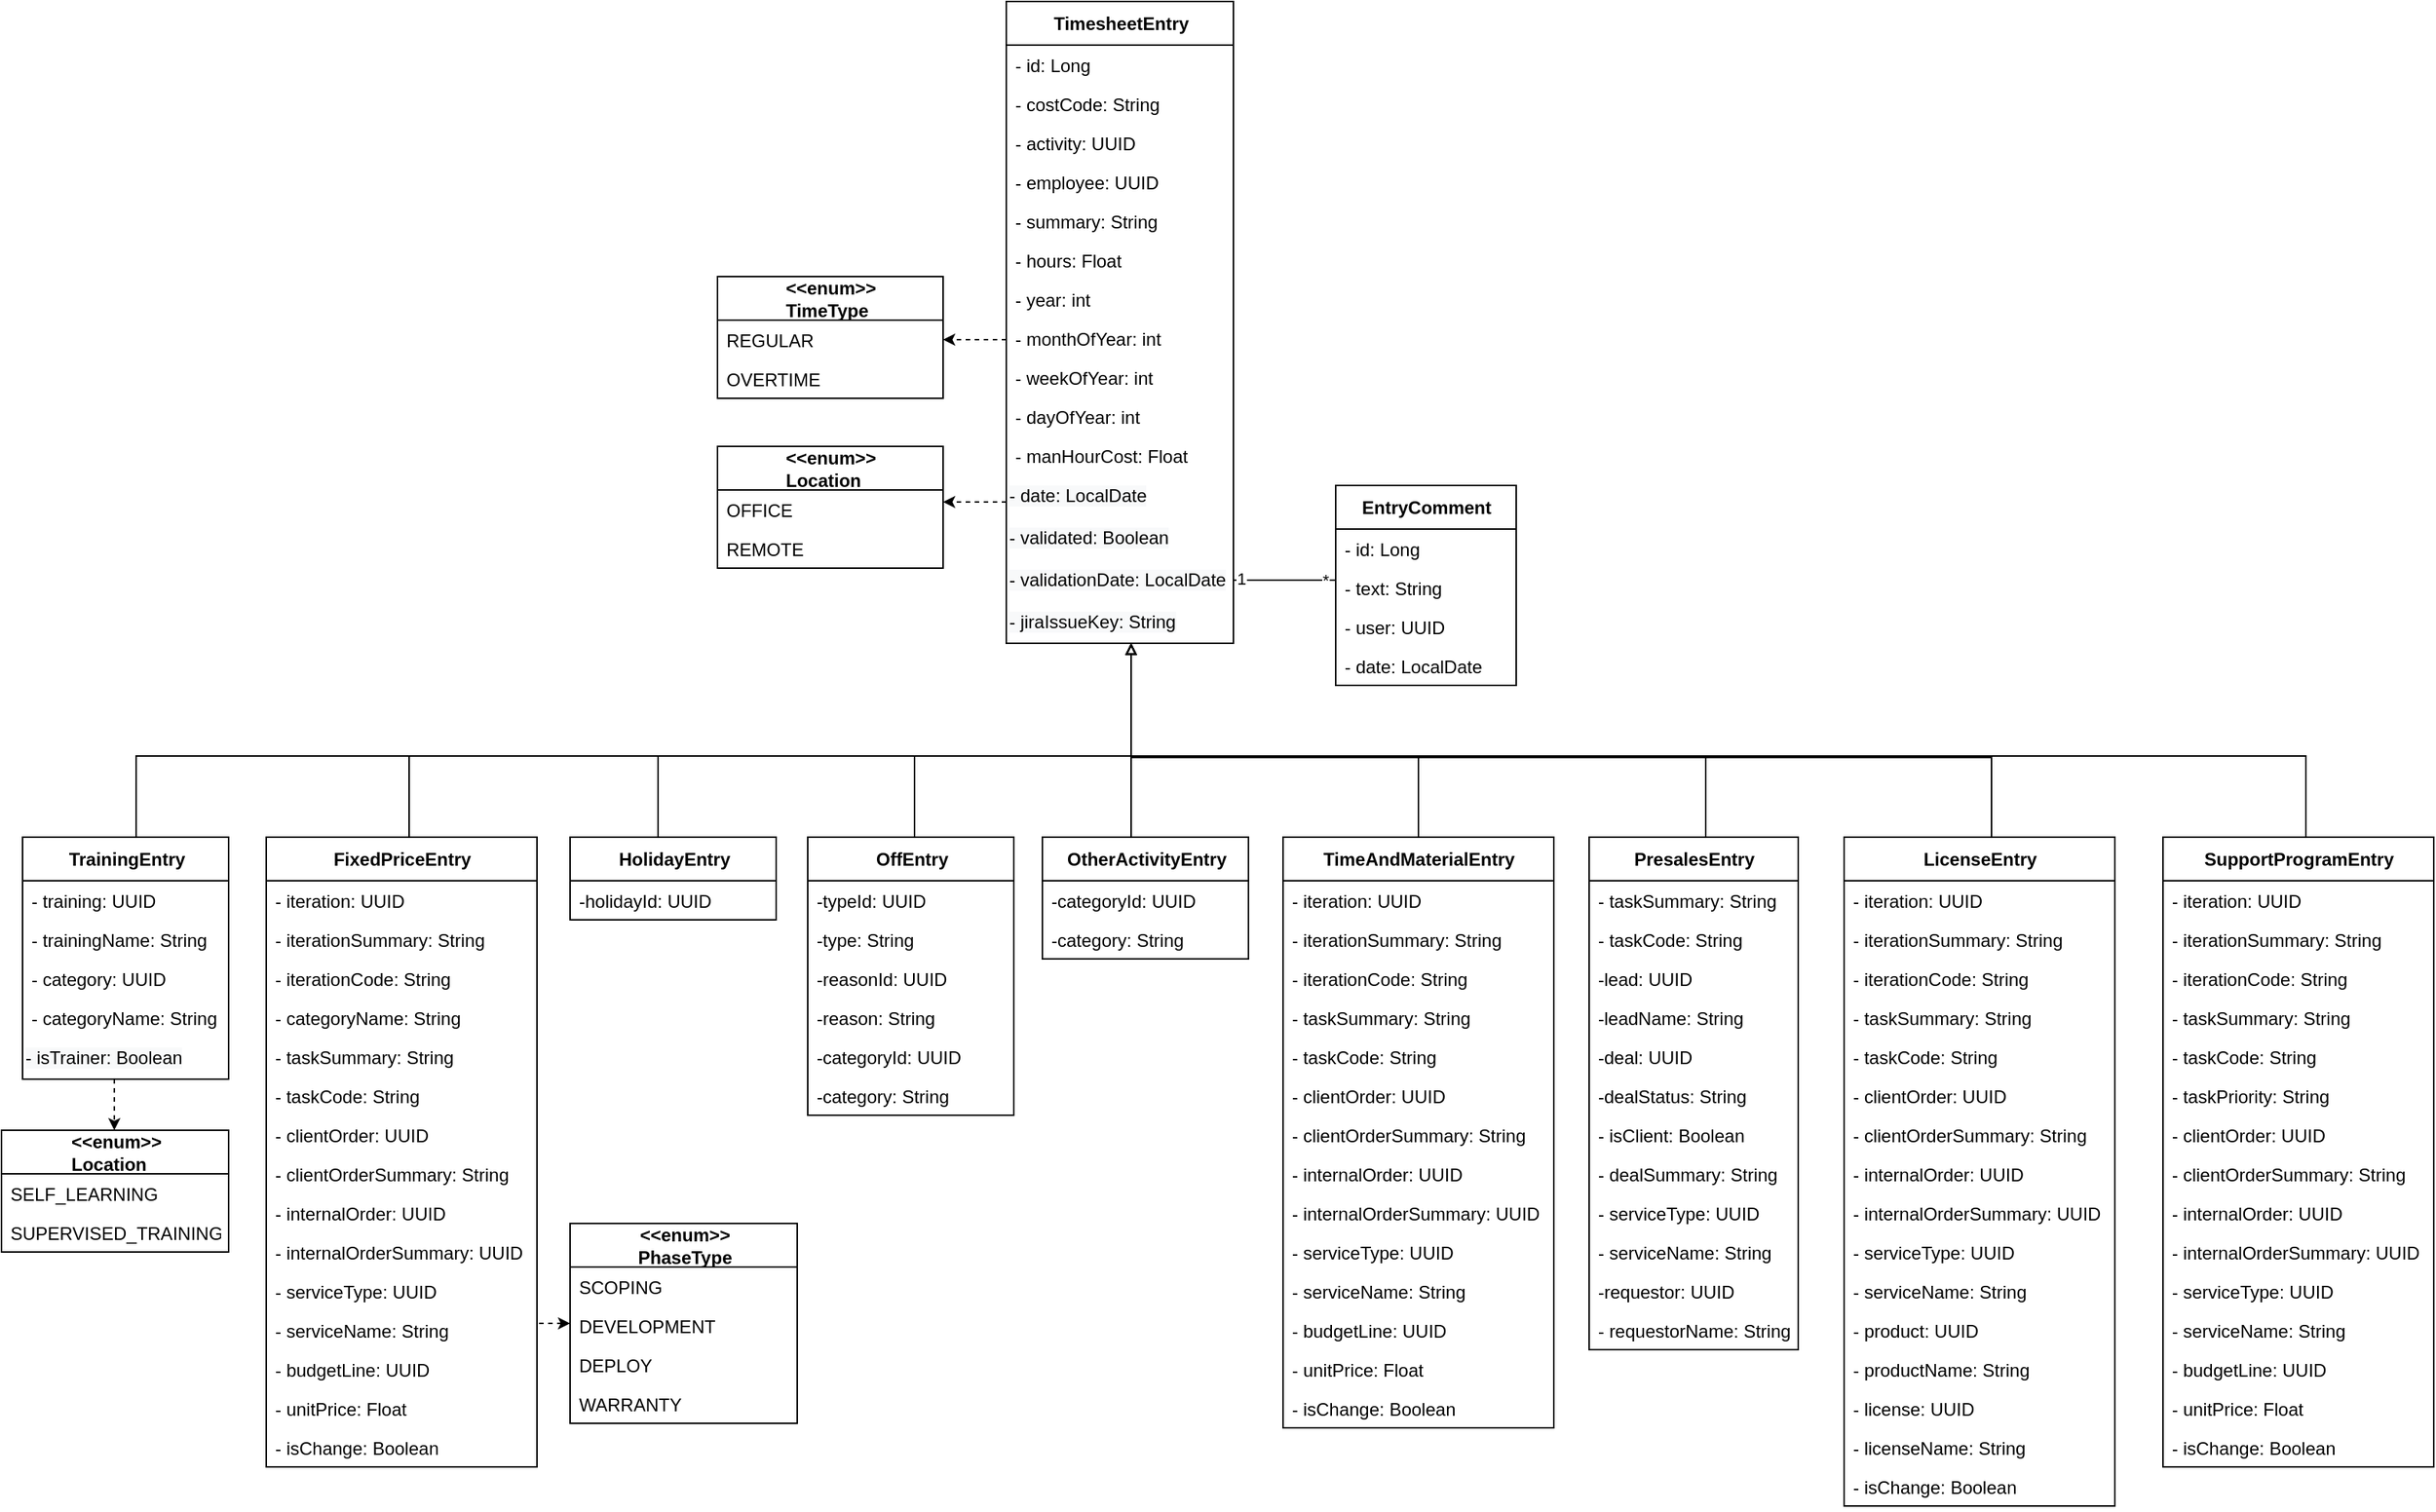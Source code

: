 <mxfile version="20.2.2" type="github">
  <diagram id="qbCqgpMWOiuEWN94IkfY" name="Page-1">
    <mxGraphModel dx="474" dy="265" grid="0" gridSize="10" guides="1" tooltips="1" connect="1" arrows="1" fold="1" page="1" pageScale="1" pageWidth="827" pageHeight="1169" math="0" shadow="0">
      <root>
        <mxCell id="0" />
        <mxCell id="1" parent="0" />
        <mxCell id="l7yMysjSzNCGNlmjWhDT-1" style="edgeStyle=orthogonalEdgeStyle;rounded=0;orthogonalLoop=1;jettySize=auto;html=1;endSize=5;startSize=5;dashed=1;" parent="1" source="WtmbnqVcyweyvXS57DGl-1" target="WtmbnqVcyweyvXS57DGl-49" edge="1">
          <mxGeometry relative="1" as="geometry">
            <Array as="points">
              <mxPoint x="794" y="577" />
              <mxPoint x="794" y="577" />
            </Array>
          </mxGeometry>
        </mxCell>
        <mxCell id="WtmbnqVcyweyvXS57DGl-1" value="&lt;b&gt;TimesheetEntry&lt;/b&gt;" style="swimlane;fontStyle=0;align=center;verticalAlign=middle;childLayout=stackLayout;horizontal=1;startSize=29;horizontalStack=0;resizeParent=1;resizeParentMax=0;resizeLast=0;collapsible=0;marginBottom=0;html=1;fontSize=12;labelPosition=center;verticalLabelPosition=middle;container=0;swimlaneLine=1;rounded=0;shadow=0;glass=0;sketch=0;perimeterSpacing=0;" parent="1" vertex="1">
          <mxGeometry x="822" y="244" width="151" height="427" as="geometry" />
        </mxCell>
        <mxCell id="WtmbnqVcyweyvXS57DGl-2" value="- id: Long" style="text;strokeColor=none;fillColor=none;align=left;verticalAlign=top;spacingLeft=4;spacingRight=4;overflow=hidden;rotatable=0;points=[[0,0.5],[1,0.5]];portConstraint=eastwest;container=0;fontStyle=0" parent="WtmbnqVcyweyvXS57DGl-1" vertex="1">
          <mxGeometry y="29" width="151" height="26" as="geometry" />
        </mxCell>
        <mxCell id="WtmbnqVcyweyvXS57DGl-3" value="- costCode: String " style="text;strokeColor=none;fillColor=none;align=left;verticalAlign=top;spacingLeft=4;spacingRight=4;overflow=hidden;rotatable=0;points=[[0,0.5],[1,0.5]];portConstraint=eastwest;container=0;fontStyle=0" parent="WtmbnqVcyweyvXS57DGl-1" vertex="1">
          <mxGeometry y="55" width="151" height="26" as="geometry" />
        </mxCell>
        <mxCell id="WtmbnqVcyweyvXS57DGl-4" value="- activity: UUID" style="text;strokeColor=none;fillColor=none;align=left;verticalAlign=top;spacingLeft=4;spacingRight=4;overflow=hidden;rotatable=0;points=[[0,0.5],[1,0.5]];portConstraint=eastwest;container=0;fontStyle=0" parent="WtmbnqVcyweyvXS57DGl-1" vertex="1">
          <mxGeometry y="81" width="151" height="26" as="geometry" />
        </mxCell>
        <mxCell id="WtmbnqVcyweyvXS57DGl-6" value="- employee: UUID" style="text;strokeColor=none;fillColor=none;align=left;verticalAlign=top;spacingLeft=4;spacingRight=4;overflow=hidden;rotatable=0;points=[[0,0.5],[1,0.5]];portConstraint=eastwest;container=0;fontStyle=0" parent="WtmbnqVcyweyvXS57DGl-1" vertex="1">
          <mxGeometry y="107" width="151" height="26" as="geometry" />
        </mxCell>
        <mxCell id="WtmbnqVcyweyvXS57DGl-9" value="- summary: String " style="text;strokeColor=none;fillColor=none;align=left;verticalAlign=top;spacingLeft=4;spacingRight=4;overflow=hidden;rotatable=0;points=[[0,0.5],[1,0.5]];portConstraint=eastwest;container=0;fontStyle=0" parent="WtmbnqVcyweyvXS57DGl-1" vertex="1">
          <mxGeometry y="133" width="151" height="26" as="geometry" />
        </mxCell>
        <mxCell id="WtmbnqVcyweyvXS57DGl-10" value="- hours: Float" style="text;strokeColor=none;fillColor=none;align=left;verticalAlign=top;spacingLeft=4;spacingRight=4;overflow=hidden;rotatable=0;points=[[0,0.5],[1,0.5]];portConstraint=eastwest;container=0;fontStyle=0" parent="WtmbnqVcyweyvXS57DGl-1" vertex="1">
          <mxGeometry y="159" width="151" height="26" as="geometry" />
        </mxCell>
        <mxCell id="WtmbnqVcyweyvXS57DGl-11" value="- year: int" style="text;strokeColor=none;fillColor=none;align=left;verticalAlign=top;spacingLeft=4;spacingRight=4;overflow=hidden;rotatable=0;points=[[0,0.5],[1,0.5]];portConstraint=eastwest;container=0;fontStyle=0" parent="WtmbnqVcyweyvXS57DGl-1" vertex="1">
          <mxGeometry y="185" width="151" height="26" as="geometry" />
        </mxCell>
        <mxCell id="WtmbnqVcyweyvXS57DGl-13" value="- monthOfYear: int" style="text;strokeColor=none;fillColor=none;align=left;verticalAlign=top;spacingLeft=4;spacingRight=4;overflow=hidden;rotatable=0;points=[[0,0.5],[1,0.5]];portConstraint=eastwest;container=0;fontStyle=0" parent="WtmbnqVcyweyvXS57DGl-1" vertex="1">
          <mxGeometry y="211" width="151" height="26" as="geometry" />
        </mxCell>
        <mxCell id="WtmbnqVcyweyvXS57DGl-17" value="- weekOfYear: int" style="text;strokeColor=none;fillColor=none;align=left;verticalAlign=top;spacingLeft=4;spacingRight=4;overflow=hidden;rotatable=0;points=[[0,0.5],[1,0.5]];portConstraint=eastwest;container=0;fontStyle=0" parent="WtmbnqVcyweyvXS57DGl-1" vertex="1">
          <mxGeometry y="237" width="151" height="26" as="geometry" />
        </mxCell>
        <mxCell id="WtmbnqVcyweyvXS57DGl-18" value="- dayOfYear: int" style="text;strokeColor=none;fillColor=none;align=left;verticalAlign=top;spacingLeft=4;spacingRight=4;overflow=hidden;rotatable=0;points=[[0,0.5],[1,0.5]];portConstraint=eastwest;container=0;fontStyle=0" parent="WtmbnqVcyweyvXS57DGl-1" vertex="1">
          <mxGeometry y="263" width="151" height="26" as="geometry" />
        </mxCell>
        <mxCell id="WtmbnqVcyweyvXS57DGl-20" value="- manHourCost: Float" style="text;strokeColor=none;fillColor=none;align=left;verticalAlign=top;spacingLeft=4;spacingRight=4;overflow=hidden;rotatable=0;points=[[0,0.5],[1,0.5]];portConstraint=eastwest;container=0;fontStyle=0" parent="WtmbnqVcyweyvXS57DGl-1" vertex="1">
          <mxGeometry y="289" width="151" height="26" as="geometry" />
        </mxCell>
        <mxCell id="WtmbnqVcyweyvXS57DGl-24" value="&lt;span style=&quot;color: rgb(0 , 0 , 0) ; font-family: &amp;#34;helvetica&amp;#34; ; font-size: 12px ; font-style: normal ; font-weight: 400 ; letter-spacing: normal ; text-align: left ; text-indent: 0px ; text-transform: none ; word-spacing: 0px ; background-color: rgb(248 , 249 , 250) ; display: inline ; float: none&quot;&gt;-&amp;nbsp;&lt;span style=&quot;font-family: &amp;#34;helvetica&amp;#34;&quot;&gt;date&lt;/span&gt;: LocalDate&lt;/span&gt;" style="text;whiteSpace=wrap;html=1;" parent="WtmbnqVcyweyvXS57DGl-1" vertex="1">
          <mxGeometry y="315" width="151" height="28" as="geometry" />
        </mxCell>
        <mxCell id="WtmbnqVcyweyvXS57DGl-26" value="&lt;span style=&quot;color: rgb(0 , 0 , 0) ; font-family: &amp;#34;helvetica&amp;#34; ; font-size: 12px ; font-style: normal ; font-weight: 400 ; letter-spacing: normal ; text-align: left ; text-indent: 0px ; text-transform: none ; word-spacing: 0px ; background-color: rgb(248 , 249 , 250) ; display: inline ; float: none&quot;&gt;-&amp;nbsp;&lt;span style=&quot;font-family: &amp;#34;helvetica&amp;#34;&quot;&gt;validated&lt;/span&gt;: Boolean&lt;/span&gt;" style="text;whiteSpace=wrap;html=1;" parent="WtmbnqVcyweyvXS57DGl-1" vertex="1">
          <mxGeometry y="343" width="151" height="28" as="geometry" />
        </mxCell>
        <mxCell id="WtmbnqVcyweyvXS57DGl-29" value="&lt;span style=&quot;text-align: left ; text-indent: 0px ; background-color: rgb(248 , 249 , 250) ; display: inline ; float: none&quot;&gt;&lt;font face=&quot;helvetica&quot;&gt;- validationDate: LocalDate&lt;/font&gt;&lt;/span&gt;" style="text;whiteSpace=wrap;html=1;" parent="WtmbnqVcyweyvXS57DGl-1" vertex="1">
          <mxGeometry y="371" width="151" height="28" as="geometry" />
        </mxCell>
        <mxCell id="WtmbnqVcyweyvXS57DGl-36" value="&lt;span style=&quot;text-align: left ; text-indent: 0px ; background-color: rgb(248 , 249 , 250) ; display: inline ; float: none&quot;&gt;&lt;font face=&quot;helvetica&quot;&gt;-&amp;nbsp;&lt;/font&gt;jiraIssueKey&lt;font face=&quot;helvetica&quot;&gt;: String&lt;/font&gt;&lt;/span&gt;" style="text;whiteSpace=wrap;html=1;" parent="WtmbnqVcyweyvXS57DGl-1" vertex="1">
          <mxGeometry y="399" width="151" height="28" as="geometry" />
        </mxCell>
        <mxCell id="WtmbnqVcyweyvXS57DGl-44" value="&lt;b&gt;&amp;lt;&amp;lt;enum&amp;gt;&amp;gt;&lt;/b&gt;&lt;br&gt;&lt;div style=&quot;text-align: left&quot;&gt;&lt;span&gt;&lt;b&gt;TimeType&lt;/b&gt;&lt;/span&gt;&lt;/div&gt;" style="swimlane;fontStyle=0;align=center;verticalAlign=middle;childLayout=stackLayout;horizontal=1;startSize=29;horizontalStack=0;resizeParent=1;resizeParentMax=0;resizeLast=0;collapsible=0;marginBottom=0;html=1;fontSize=12;labelPosition=center;verticalLabelPosition=middle;container=0;swimlaneLine=1;rounded=0;sketch=0;glass=0;" parent="1" vertex="1">
          <mxGeometry x="630" y="427" width="150" height="81" as="geometry" />
        </mxCell>
        <mxCell id="WtmbnqVcyweyvXS57DGl-45" value="REGULAR" style="text;strokeColor=none;fillColor=none;align=left;verticalAlign=top;spacingLeft=4;spacingRight=4;overflow=hidden;rotatable=0;points=[[0,0.5],[1,0.5]];portConstraint=eastwest;container=0;fontStyle=0" parent="WtmbnqVcyweyvXS57DGl-44" vertex="1">
          <mxGeometry y="29" width="150" height="26" as="geometry" />
        </mxCell>
        <mxCell id="WtmbnqVcyweyvXS57DGl-46" value="OVERTIME" style="text;strokeColor=none;fillColor=none;align=left;verticalAlign=top;spacingLeft=4;spacingRight=4;overflow=hidden;rotatable=0;points=[[0,0.5],[1,0.5]];portConstraint=eastwest;container=0;fontStyle=0" parent="WtmbnqVcyweyvXS57DGl-44" vertex="1">
          <mxGeometry y="55" width="150" height="26" as="geometry" />
        </mxCell>
        <mxCell id="WtmbnqVcyweyvXS57DGl-49" value="&lt;b&gt;&amp;lt;&amp;lt;enum&amp;gt;&amp;gt;&lt;/b&gt;&lt;br&gt;&lt;div style=&quot;text-align: left&quot;&gt;&lt;b&gt;Location&lt;/b&gt;&lt;br&gt;&lt;/div&gt;" style="swimlane;fontStyle=0;align=center;verticalAlign=middle;childLayout=stackLayout;horizontal=1;startSize=29;horizontalStack=0;resizeParent=1;resizeParentMax=0;resizeLast=0;collapsible=0;marginBottom=0;html=1;fontSize=12;labelPosition=center;verticalLabelPosition=middle;container=0;swimlaneLine=1;rounded=0;sketch=0;glass=0;" parent="1" vertex="1">
          <mxGeometry x="630" y="540" width="150" height="81" as="geometry" />
        </mxCell>
        <mxCell id="WtmbnqVcyweyvXS57DGl-50" value="OFFICE" style="text;strokeColor=none;fillColor=none;align=left;verticalAlign=top;spacingLeft=4;spacingRight=4;overflow=hidden;rotatable=0;points=[[0,0.5],[1,0.5]];portConstraint=eastwest;container=0;fontStyle=0" parent="WtmbnqVcyweyvXS57DGl-49" vertex="1">
          <mxGeometry y="29" width="150" height="26" as="geometry" />
        </mxCell>
        <mxCell id="WtmbnqVcyweyvXS57DGl-51" value="REMOTE" style="text;strokeColor=none;fillColor=none;align=left;verticalAlign=top;spacingLeft=4;spacingRight=4;overflow=hidden;rotatable=0;points=[[0,0.5],[1,0.5]];portConstraint=eastwest;container=0;fontStyle=0" parent="WtmbnqVcyweyvXS57DGl-49" vertex="1">
          <mxGeometry y="55" width="150" height="26" as="geometry" />
        </mxCell>
        <mxCell id="WtmbnqVcyweyvXS57DGl-58" value="&lt;b&gt;EntryComment&lt;/b&gt;" style="swimlane;fontStyle=0;align=center;verticalAlign=middle;childLayout=stackLayout;horizontal=1;startSize=29;horizontalStack=0;resizeParent=1;resizeParentMax=0;resizeLast=0;collapsible=0;marginBottom=0;html=1;fontSize=12;labelPosition=center;verticalLabelPosition=middle;container=0;swimlaneLine=1;rounded=0;shadow=0;glass=0;sketch=0;perimeterSpacing=0;" parent="1" vertex="1">
          <mxGeometry x="1041" y="566" width="120" height="133" as="geometry" />
        </mxCell>
        <mxCell id="WtmbnqVcyweyvXS57DGl-59" value="- id: Long" style="text;strokeColor=none;fillColor=none;align=left;verticalAlign=top;spacingLeft=4;spacingRight=4;overflow=hidden;rotatable=0;points=[[0,0.5],[1,0.5]];portConstraint=eastwest;container=0;fontStyle=0" parent="WtmbnqVcyweyvXS57DGl-58" vertex="1">
          <mxGeometry y="29" width="120" height="26" as="geometry" />
        </mxCell>
        <mxCell id="WtmbnqVcyweyvXS57DGl-60" value="- text: String " style="text;strokeColor=none;fillColor=none;align=left;verticalAlign=top;spacingLeft=4;spacingRight=4;overflow=hidden;rotatable=0;points=[[0,0.5],[1,0.5]];portConstraint=eastwest;container=0;fontStyle=0" parent="WtmbnqVcyweyvXS57DGl-58" vertex="1">
          <mxGeometry y="55" width="120" height="26" as="geometry" />
        </mxCell>
        <mxCell id="WtmbnqVcyweyvXS57DGl-61" value="- user: UUID" style="text;strokeColor=none;fillColor=none;align=left;verticalAlign=top;spacingLeft=4;spacingRight=4;overflow=hidden;rotatable=0;points=[[0,0.5],[1,0.5]];portConstraint=eastwest;container=0;fontStyle=0" parent="WtmbnqVcyweyvXS57DGl-58" vertex="1">
          <mxGeometry y="81" width="120" height="26" as="geometry" />
        </mxCell>
        <mxCell id="WtmbnqVcyweyvXS57DGl-62" value="- date: LocalDate" style="text;strokeColor=none;fillColor=none;align=left;verticalAlign=top;spacingLeft=4;spacingRight=4;overflow=hidden;rotatable=0;points=[[0,0.5],[1,0.5]];portConstraint=eastwest;container=0;fontStyle=0" parent="WtmbnqVcyweyvXS57DGl-58" vertex="1">
          <mxGeometry y="107" width="120" height="26" as="geometry" />
        </mxCell>
        <mxCell id="WtmbnqVcyweyvXS57DGl-63" style="edgeStyle=orthogonalEdgeStyle;rounded=0;orthogonalLoop=1;jettySize=auto;html=1;startArrow=none;startFill=0;endArrow=none;endFill=0;startSize=5;endSize=5;" parent="1" source="WtmbnqVcyweyvXS57DGl-1" target="WtmbnqVcyweyvXS57DGl-58" edge="1">
          <mxGeometry relative="1" as="geometry">
            <mxPoint x="675.857" y="294" as="targetPoint" />
            <Array as="points">
              <mxPoint x="1040" y="629" />
              <mxPoint x="1040" y="629" />
            </Array>
          </mxGeometry>
        </mxCell>
        <mxCell id="WtmbnqVcyweyvXS57DGl-64" value="*" style="edgeLabel;html=1;align=center;verticalAlign=middle;resizable=0;points=[];" parent="WtmbnqVcyweyvXS57DGl-63" vertex="1" connectable="0">
          <mxGeometry x="0.782" y="3" relative="1" as="geometry">
            <mxPoint y="3" as="offset" />
          </mxGeometry>
        </mxCell>
        <mxCell id="WtmbnqVcyweyvXS57DGl-65" value="1" style="edgeLabel;html=1;align=center;verticalAlign=middle;resizable=0;points=[];" parent="WtmbnqVcyweyvXS57DGl-63" vertex="1" connectable="0">
          <mxGeometry x="-0.848" y="-1" relative="1" as="geometry">
            <mxPoint y="-2" as="offset" />
          </mxGeometry>
        </mxCell>
        <mxCell id="WtmbnqVcyweyvXS57DGl-66" value="&lt;b&gt;TrainingEntry&lt;/b&gt;" style="swimlane;fontStyle=0;align=center;verticalAlign=middle;childLayout=stackLayout;horizontal=1;startSize=29;horizontalStack=0;resizeParent=1;resizeParentMax=0;resizeLast=0;collapsible=0;marginBottom=0;html=1;fontSize=12;labelPosition=center;verticalLabelPosition=middle;container=0;swimlaneLine=1;rounded=0;shadow=0;glass=0;sketch=0;perimeterSpacing=0;" parent="1" vertex="1">
          <mxGeometry x="168" y="800" width="137" height="161" as="geometry" />
        </mxCell>
        <mxCell id="WtmbnqVcyweyvXS57DGl-67" value="- training: UUID" style="text;strokeColor=none;fillColor=none;align=left;verticalAlign=top;spacingLeft=4;spacingRight=4;overflow=hidden;rotatable=0;points=[[0,0.5],[1,0.5]];portConstraint=eastwest;container=0;fontStyle=0" parent="WtmbnqVcyweyvXS57DGl-66" vertex="1">
          <mxGeometry y="29" width="137" height="26" as="geometry" />
        </mxCell>
        <mxCell id="WtmbnqVcyweyvXS57DGl-68" value="- trainingName: String " style="text;strokeColor=none;fillColor=none;align=left;verticalAlign=top;spacingLeft=4;spacingRight=4;overflow=hidden;rotatable=0;points=[[0,0.5],[1,0.5]];portConstraint=eastwest;container=0;fontStyle=0" parent="WtmbnqVcyweyvXS57DGl-66" vertex="1">
          <mxGeometry y="55" width="137" height="26" as="geometry" />
        </mxCell>
        <mxCell id="WtmbnqVcyweyvXS57DGl-69" value="- category: UUID" style="text;strokeColor=none;fillColor=none;align=left;verticalAlign=top;spacingLeft=4;spacingRight=4;overflow=hidden;rotatable=0;points=[[0,0.5],[1,0.5]];portConstraint=eastwest;container=0;fontStyle=0" parent="WtmbnqVcyweyvXS57DGl-66" vertex="1">
          <mxGeometry y="81" width="137" height="26" as="geometry" />
        </mxCell>
        <mxCell id="WtmbnqVcyweyvXS57DGl-70" value="- categoryName: String" style="text;strokeColor=none;fillColor=none;align=left;verticalAlign=top;spacingLeft=4;spacingRight=4;overflow=hidden;rotatable=0;points=[[0,0.5],[1,0.5]];portConstraint=eastwest;container=0;fontStyle=0" parent="WtmbnqVcyweyvXS57DGl-66" vertex="1">
          <mxGeometry y="107" width="137" height="26" as="geometry" />
        </mxCell>
        <mxCell id="WtmbnqVcyweyvXS57DGl-72" value="&lt;span style=&quot;color: rgb(0 , 0 , 0) ; font-family: &amp;#34;helvetica&amp;#34; ; font-size: 12px ; font-style: normal ; font-weight: 400 ; letter-spacing: normal ; text-align: left ; text-indent: 0px ; text-transform: none ; word-spacing: 0px ; background-color: rgb(248 , 249 , 250) ; display: inline ; float: none&quot;&gt;-&amp;nbsp;&lt;span style=&quot;font-family: &amp;#34;helvetica&amp;#34;&quot;&gt;isTrainer&lt;/span&gt;: Boolean&lt;/span&gt;" style="text;whiteSpace=wrap;html=1;" parent="WtmbnqVcyweyvXS57DGl-66" vertex="1">
          <mxGeometry y="133" width="137" height="28" as="geometry" />
        </mxCell>
        <mxCell id="WtmbnqVcyweyvXS57DGl-73" value="&lt;b&gt;&amp;lt;&amp;lt;enum&amp;gt;&amp;gt;&lt;/b&gt;&lt;br&gt;&lt;div style=&quot;text-align: left&quot;&gt;&lt;b&gt;Location&lt;/b&gt;&lt;br&gt;&lt;/div&gt;" style="swimlane;fontStyle=0;align=center;verticalAlign=middle;childLayout=stackLayout;horizontal=1;startSize=29;horizontalStack=0;resizeParent=1;resizeParentMax=0;resizeLast=0;collapsible=0;marginBottom=0;html=1;fontSize=12;labelPosition=center;verticalLabelPosition=middle;container=0;swimlaneLine=1;rounded=0;sketch=0;glass=0;" parent="1" vertex="1">
          <mxGeometry x="154" y="995" width="151" height="81" as="geometry" />
        </mxCell>
        <mxCell id="WtmbnqVcyweyvXS57DGl-74" value="SELF_LEARNING" style="text;strokeColor=none;fillColor=none;align=left;verticalAlign=top;spacingLeft=4;spacingRight=4;overflow=hidden;rotatable=0;points=[[0,0.5],[1,0.5]];portConstraint=eastwest;container=0;fontStyle=0" parent="WtmbnqVcyweyvXS57DGl-73" vertex="1">
          <mxGeometry y="29" width="151" height="26" as="geometry" />
        </mxCell>
        <mxCell id="WtmbnqVcyweyvXS57DGl-75" value="SUPERVISED_TRAINING" style="text;strokeColor=none;fillColor=none;align=left;verticalAlign=top;spacingLeft=4;spacingRight=4;overflow=hidden;rotatable=0;points=[[0,0.5],[1,0.5]];portConstraint=eastwest;container=0;fontStyle=0" parent="WtmbnqVcyweyvXS57DGl-73" vertex="1">
          <mxGeometry y="55" width="151" height="26" as="geometry" />
        </mxCell>
        <mxCell id="WtmbnqVcyweyvXS57DGl-76" style="edgeStyle=orthogonalEdgeStyle;rounded=0;orthogonalLoop=1;jettySize=auto;html=1;startArrow=none;startFill=0;endArrow=classic;endFill=1;startSize=5;endSize=5;dashed=1;" parent="1" source="WtmbnqVcyweyvXS57DGl-66" target="WtmbnqVcyweyvXS57DGl-73" edge="1">
          <mxGeometry relative="1" as="geometry">
            <Array as="points">
              <mxPoint x="229" y="970" />
              <mxPoint x="229" y="970" />
            </Array>
            <mxPoint x="229.103" y="961" as="sourcePoint" />
            <mxPoint x="229.103" y="997" as="targetPoint" />
          </mxGeometry>
        </mxCell>
        <mxCell id="WtmbnqVcyweyvXS57DGl-127" style="edgeStyle=orthogonalEdgeStyle;rounded=0;orthogonalLoop=1;jettySize=auto;html=1;startArrow=none;startFill=0;endArrow=block;endFill=0;startSize=5;endSize=5;" parent="1" edge="1">
          <mxGeometry relative="1" as="geometry">
            <Array as="points">
              <mxPoint x="425" y="746" />
              <mxPoint x="905" y="746" />
            </Array>
            <mxPoint x="425" y="800" as="sourcePoint" />
            <mxPoint x="905" y="671.0" as="targetPoint" />
          </mxGeometry>
        </mxCell>
        <mxCell id="WtmbnqVcyweyvXS57DGl-77" value="&lt;b&gt;FixedPriceEntry&lt;/b&gt;" style="swimlane;fontStyle=0;align=center;verticalAlign=middle;childLayout=stackLayout;horizontal=1;startSize=29;horizontalStack=0;resizeParent=1;resizeParentMax=0;resizeLast=0;collapsible=0;marginBottom=0;html=1;fontSize=12;labelPosition=center;verticalLabelPosition=middle;container=0;swimlaneLine=1;rounded=0;shadow=0;glass=0;sketch=0;perimeterSpacing=0;" parent="1" vertex="1">
          <mxGeometry x="330" y="800" width="180" height="419" as="geometry" />
        </mxCell>
        <mxCell id="WtmbnqVcyweyvXS57DGl-78" value="- iteration: UUID" style="text;strokeColor=none;fillColor=none;align=left;verticalAlign=top;spacingLeft=4;spacingRight=4;overflow=hidden;rotatable=0;points=[[0,0.5],[1,0.5]];portConstraint=eastwest;container=0;fontStyle=0" parent="WtmbnqVcyweyvXS57DGl-77" vertex="1">
          <mxGeometry y="29" width="180" height="26" as="geometry" />
        </mxCell>
        <mxCell id="WtmbnqVcyweyvXS57DGl-79" value="- iterationSummary: String " style="text;strokeColor=none;fillColor=none;align=left;verticalAlign=top;spacingLeft=4;spacingRight=4;overflow=hidden;rotatable=0;points=[[0,0.5],[1,0.5]];portConstraint=eastwest;container=0;fontStyle=0" parent="WtmbnqVcyweyvXS57DGl-77" vertex="1">
          <mxGeometry y="55" width="180" height="26" as="geometry" />
        </mxCell>
        <mxCell id="WtmbnqVcyweyvXS57DGl-80" value="- iterationCode: String" style="text;strokeColor=none;fillColor=none;align=left;verticalAlign=top;spacingLeft=4;spacingRight=4;overflow=hidden;rotatable=0;points=[[0,0.5],[1,0.5]];portConstraint=eastwest;container=0;fontStyle=0" parent="WtmbnqVcyweyvXS57DGl-77" vertex="1">
          <mxGeometry y="81" width="180" height="26" as="geometry" />
        </mxCell>
        <mxCell id="WtmbnqVcyweyvXS57DGl-81" value="- categoryName: String" style="text;strokeColor=none;fillColor=none;align=left;verticalAlign=top;spacingLeft=4;spacingRight=4;overflow=hidden;rotatable=0;points=[[0,0.5],[1,0.5]];portConstraint=eastwest;container=0;fontStyle=0" parent="WtmbnqVcyweyvXS57DGl-77" vertex="1">
          <mxGeometry y="107" width="180" height="26" as="geometry" />
        </mxCell>
        <mxCell id="WtmbnqVcyweyvXS57DGl-84" value="- taskSummary: String" style="text;strokeColor=none;fillColor=none;align=left;verticalAlign=top;spacingLeft=4;spacingRight=4;overflow=hidden;rotatable=0;points=[[0,0.5],[1,0.5]];portConstraint=eastwest;container=0;fontStyle=0" parent="WtmbnqVcyweyvXS57DGl-77" vertex="1">
          <mxGeometry y="133" width="180" height="26" as="geometry" />
        </mxCell>
        <mxCell id="WtmbnqVcyweyvXS57DGl-86" value="- taskCode: String" style="text;strokeColor=none;fillColor=none;align=left;verticalAlign=top;spacingLeft=4;spacingRight=4;overflow=hidden;rotatable=0;points=[[0,0.5],[1,0.5]];portConstraint=eastwest;container=0;fontStyle=0" parent="WtmbnqVcyweyvXS57DGl-77" vertex="1">
          <mxGeometry y="159" width="180" height="26" as="geometry" />
        </mxCell>
        <mxCell id="WtmbnqVcyweyvXS57DGl-87" value="- clientOrder: UUID" style="text;strokeColor=none;fillColor=none;align=left;verticalAlign=top;spacingLeft=4;spacingRight=4;overflow=hidden;rotatable=0;points=[[0,0.5],[1,0.5]];portConstraint=eastwest;container=0;fontStyle=0" parent="WtmbnqVcyweyvXS57DGl-77" vertex="1">
          <mxGeometry y="185" width="180" height="26" as="geometry" />
        </mxCell>
        <mxCell id="WtmbnqVcyweyvXS57DGl-89" value="- clientOrderSummary: String" style="text;strokeColor=none;fillColor=none;align=left;verticalAlign=top;spacingLeft=4;spacingRight=4;overflow=hidden;rotatable=0;points=[[0,0.5],[1,0.5]];portConstraint=eastwest;container=0;fontStyle=0" parent="WtmbnqVcyweyvXS57DGl-77" vertex="1">
          <mxGeometry y="211" width="180" height="26" as="geometry" />
        </mxCell>
        <mxCell id="WtmbnqVcyweyvXS57DGl-92" value="- internalOrder: UUID" style="text;strokeColor=none;fillColor=none;align=left;verticalAlign=top;spacingLeft=4;spacingRight=4;overflow=hidden;rotatable=0;points=[[0,0.5],[1,0.5]];portConstraint=eastwest;container=0;fontStyle=0" parent="WtmbnqVcyweyvXS57DGl-77" vertex="1">
          <mxGeometry y="237" width="180" height="26" as="geometry" />
        </mxCell>
        <mxCell id="WtmbnqVcyweyvXS57DGl-94" value="- internalOrderSummary: UUID" style="text;strokeColor=none;fillColor=none;align=left;verticalAlign=top;spacingLeft=4;spacingRight=4;overflow=hidden;rotatable=0;points=[[0,0.5],[1,0.5]];portConstraint=eastwest;container=0;fontStyle=0" parent="WtmbnqVcyweyvXS57DGl-77" vertex="1">
          <mxGeometry y="263" width="180" height="26" as="geometry" />
        </mxCell>
        <mxCell id="WtmbnqVcyweyvXS57DGl-96" value="- serviceType: UUID" style="text;strokeColor=none;fillColor=none;align=left;verticalAlign=top;spacingLeft=4;spacingRight=4;overflow=hidden;rotatable=0;points=[[0,0.5],[1,0.5]];portConstraint=eastwest;container=0;fontStyle=0" parent="WtmbnqVcyweyvXS57DGl-77" vertex="1">
          <mxGeometry y="289" width="180" height="26" as="geometry" />
        </mxCell>
        <mxCell id="WtmbnqVcyweyvXS57DGl-98" value="- serviceName: String" style="text;strokeColor=none;fillColor=none;align=left;verticalAlign=top;spacingLeft=4;spacingRight=4;overflow=hidden;rotatable=0;points=[[0,0.5],[1,0.5]];portConstraint=eastwest;container=0;fontStyle=0" parent="WtmbnqVcyweyvXS57DGl-77" vertex="1">
          <mxGeometry y="315" width="180" height="26" as="geometry" />
        </mxCell>
        <mxCell id="WtmbnqVcyweyvXS57DGl-100" value="- budgetLine: UUID" style="text;strokeColor=none;fillColor=none;align=left;verticalAlign=top;spacingLeft=4;spacingRight=4;overflow=hidden;rotatable=0;points=[[0,0.5],[1,0.5]];portConstraint=eastwest;container=0;fontStyle=0" parent="WtmbnqVcyweyvXS57DGl-77" vertex="1">
          <mxGeometry y="341" width="180" height="26" as="geometry" />
        </mxCell>
        <mxCell id="WtmbnqVcyweyvXS57DGl-102" value="- unitPrice: Float" style="text;strokeColor=none;fillColor=none;align=left;verticalAlign=top;spacingLeft=4;spacingRight=4;overflow=hidden;rotatable=0;points=[[0,0.5],[1,0.5]];portConstraint=eastwest;container=0;fontStyle=0" parent="WtmbnqVcyweyvXS57DGl-77" vertex="1">
          <mxGeometry y="367" width="180" height="26" as="geometry" />
        </mxCell>
        <mxCell id="WtmbnqVcyweyvXS57DGl-103" value="- isChange: Boolean" style="text;strokeColor=none;fillColor=none;align=left;verticalAlign=top;spacingLeft=4;spacingRight=4;overflow=hidden;rotatable=0;points=[[0,0.5],[1,0.5]];portConstraint=eastwest;container=0;fontStyle=0" parent="WtmbnqVcyweyvXS57DGl-77" vertex="1">
          <mxGeometry y="393" width="180" height="26" as="geometry" />
        </mxCell>
        <mxCell id="WtmbnqVcyweyvXS57DGl-110" style="edgeStyle=orthogonalEdgeStyle;rounded=0;orthogonalLoop=1;jettySize=auto;html=1;dashed=1;startArrow=classic;startFill=1;endArrow=none;endFill=0;startSize=5;endSize=5;" parent="1" source="WtmbnqVcyweyvXS57DGl-105" target="WtmbnqVcyweyvXS57DGl-77" edge="1">
          <mxGeometry relative="1" as="geometry">
            <Array as="points">
              <mxPoint x="535" y="1146" />
              <mxPoint x="535" y="1146" />
            </Array>
          </mxGeometry>
        </mxCell>
        <mxCell id="WtmbnqVcyweyvXS57DGl-105" value="&lt;b&gt;&amp;lt;&amp;lt;enum&amp;gt;&amp;gt;&lt;/b&gt;&lt;br&gt;&lt;div style=&quot;text-align: left&quot;&gt;&lt;b&gt;PhaseType&lt;/b&gt;&lt;br&gt;&lt;/div&gt;" style="swimlane;fontStyle=0;align=center;verticalAlign=middle;childLayout=stackLayout;horizontal=1;startSize=29;horizontalStack=0;resizeParent=1;resizeParentMax=0;resizeLast=0;collapsible=0;marginBottom=0;html=1;fontSize=12;labelPosition=center;verticalLabelPosition=middle;container=0;swimlaneLine=1;rounded=0;sketch=0;glass=0;" parent="1" vertex="1">
          <mxGeometry x="532" y="1057" width="151" height="133" as="geometry" />
        </mxCell>
        <mxCell id="WtmbnqVcyweyvXS57DGl-107" value="SCOPING" style="text;strokeColor=none;fillColor=none;align=left;verticalAlign=top;spacingLeft=4;spacingRight=4;overflow=hidden;rotatable=0;points=[[0,0.5],[1,0.5]];portConstraint=eastwest;container=0;fontStyle=0" parent="WtmbnqVcyweyvXS57DGl-105" vertex="1">
          <mxGeometry y="29" width="151" height="26" as="geometry" />
        </mxCell>
        <mxCell id="WtmbnqVcyweyvXS57DGl-106" value="DEVELOPMENT" style="text;strokeColor=none;fillColor=none;align=left;verticalAlign=top;spacingLeft=4;spacingRight=4;overflow=hidden;rotatable=0;points=[[0,0.5],[1,0.5]];portConstraint=eastwest;container=0;fontStyle=0" parent="WtmbnqVcyweyvXS57DGl-105" vertex="1">
          <mxGeometry y="55" width="151" height="26" as="geometry" />
        </mxCell>
        <mxCell id="WtmbnqVcyweyvXS57DGl-108" value="DEPLOY" style="text;strokeColor=none;fillColor=none;align=left;verticalAlign=top;spacingLeft=4;spacingRight=4;overflow=hidden;rotatable=0;points=[[0,0.5],[1,0.5]];portConstraint=eastwest;container=0;fontStyle=0" parent="WtmbnqVcyweyvXS57DGl-105" vertex="1">
          <mxGeometry y="81" width="151" height="26" as="geometry" />
        </mxCell>
        <mxCell id="WtmbnqVcyweyvXS57DGl-109" value="WARRANTY" style="text;strokeColor=none;fillColor=none;align=left;verticalAlign=top;spacingLeft=4;spacingRight=4;overflow=hidden;rotatable=0;points=[[0,0.5],[1,0.5]];portConstraint=eastwest;container=0;fontStyle=0" parent="WtmbnqVcyweyvXS57DGl-105" vertex="1">
          <mxGeometry y="107" width="151" height="26" as="geometry" />
        </mxCell>
        <mxCell id="WtmbnqVcyweyvXS57DGl-128" style="edgeStyle=orthogonalEdgeStyle;rounded=0;orthogonalLoop=1;jettySize=auto;html=1;startArrow=none;startFill=0;endArrow=block;endFill=0;startSize=5;endSize=5;" parent="1" edge="1">
          <mxGeometry relative="1" as="geometry">
            <mxPoint x="905" y="671.0" as="targetPoint" />
            <Array as="points">
              <mxPoint x="761" y="746" />
              <mxPoint x="905" y="746" />
            </Array>
            <mxPoint x="761.0" y="800" as="sourcePoint" />
          </mxGeometry>
        </mxCell>
        <mxCell id="WtmbnqVcyweyvXS57DGl-112" value="&lt;span style=&quot;text-align: left&quot;&gt;&lt;b&gt;HolidayEntry&lt;/b&gt;&lt;/span&gt;" style="swimlane;fontStyle=0;align=center;verticalAlign=middle;childLayout=stackLayout;horizontal=1;startSize=29;horizontalStack=0;resizeParent=1;resizeParentMax=0;resizeLast=0;collapsible=0;marginBottom=0;html=1;fontSize=12;labelPosition=center;verticalLabelPosition=middle;container=0;swimlaneLine=1;rounded=0;shadow=0;glass=0;sketch=0;perimeterSpacing=0;" parent="1" vertex="1">
          <mxGeometry x="532" y="800" width="137" height="55" as="geometry" />
        </mxCell>
        <mxCell id="WtmbnqVcyweyvXS57DGl-113" value="-holidayId: UUID" style="text;strokeColor=none;fillColor=none;align=left;verticalAlign=top;spacingLeft=4;spacingRight=4;overflow=hidden;rotatable=0;points=[[0,0.5],[1,0.5]];portConstraint=eastwest;container=0;fontStyle=0" parent="WtmbnqVcyweyvXS57DGl-112" vertex="1">
          <mxGeometry y="29" width="137" height="26" as="geometry" />
        </mxCell>
        <mxCell id="WtmbnqVcyweyvXS57DGl-118" value="&lt;div style=&quot;text-align: left&quot;&gt;&lt;span&gt;&lt;b&gt;OffEntry&lt;/b&gt;&lt;/span&gt;&lt;/div&gt;" style="swimlane;fontStyle=0;align=center;verticalAlign=middle;childLayout=stackLayout;horizontal=1;startSize=29;horizontalStack=0;resizeParent=1;resizeParentMax=0;resizeLast=0;collapsible=0;marginBottom=0;html=1;fontSize=12;labelPosition=center;verticalLabelPosition=middle;container=0;swimlaneLine=1;rounded=0;shadow=0;glass=0;sketch=0;perimeterSpacing=0;" parent="1" vertex="1">
          <mxGeometry x="690" y="800" width="137" height="185" as="geometry" />
        </mxCell>
        <mxCell id="WtmbnqVcyweyvXS57DGl-119" value="-typeId: UUID" style="text;strokeColor=none;fillColor=none;align=left;verticalAlign=top;spacingLeft=4;spacingRight=4;overflow=hidden;rotatable=0;points=[[0,0.5],[1,0.5]];portConstraint=eastwest;container=0;fontStyle=0" parent="WtmbnqVcyweyvXS57DGl-118" vertex="1">
          <mxGeometry y="29" width="137" height="26" as="geometry" />
        </mxCell>
        <mxCell id="WtmbnqVcyweyvXS57DGl-121" value="-type: String" style="text;strokeColor=none;fillColor=none;align=left;verticalAlign=top;spacingLeft=4;spacingRight=4;overflow=hidden;rotatable=0;points=[[0,0.5],[1,0.5]];portConstraint=eastwest;container=0;fontStyle=0" parent="WtmbnqVcyweyvXS57DGl-118" vertex="1">
          <mxGeometry y="55" width="137" height="26" as="geometry" />
        </mxCell>
        <mxCell id="WtmbnqVcyweyvXS57DGl-122" value="-reasonId: UUID" style="text;strokeColor=none;fillColor=none;align=left;verticalAlign=top;spacingLeft=4;spacingRight=4;overflow=hidden;rotatable=0;points=[[0,0.5],[1,0.5]];portConstraint=eastwest;container=0;fontStyle=0" parent="WtmbnqVcyweyvXS57DGl-118" vertex="1">
          <mxGeometry y="81" width="137" height="26" as="geometry" />
        </mxCell>
        <mxCell id="WtmbnqVcyweyvXS57DGl-125" value="-reason: String" style="text;strokeColor=none;fillColor=none;align=left;verticalAlign=top;spacingLeft=4;spacingRight=4;overflow=hidden;rotatable=0;points=[[0,0.5],[1,0.5]];portConstraint=eastwest;container=0;fontStyle=0" parent="WtmbnqVcyweyvXS57DGl-118" vertex="1">
          <mxGeometry y="107" width="137" height="26" as="geometry" />
        </mxCell>
        <mxCell id="WtmbnqVcyweyvXS57DGl-123" value="-categoryId: UUID" style="text;strokeColor=none;fillColor=none;align=left;verticalAlign=top;spacingLeft=4;spacingRight=4;overflow=hidden;rotatable=0;points=[[0,0.5],[1,0.5]];portConstraint=eastwest;container=0;fontStyle=0" parent="WtmbnqVcyweyvXS57DGl-118" vertex="1">
          <mxGeometry y="133" width="137" height="26" as="geometry" />
        </mxCell>
        <mxCell id="WtmbnqVcyweyvXS57DGl-124" value="-category: String" style="text;strokeColor=none;fillColor=none;align=left;verticalAlign=top;spacingLeft=4;spacingRight=4;overflow=hidden;rotatable=0;points=[[0,0.5],[1,0.5]];portConstraint=eastwest;container=0;fontStyle=0" parent="WtmbnqVcyweyvXS57DGl-118" vertex="1">
          <mxGeometry y="159" width="137" height="26" as="geometry" />
        </mxCell>
        <mxCell id="7B0drBum6s7SFeNLV9wR-17" style="edgeStyle=orthogonalEdgeStyle;rounded=0;orthogonalLoop=1;jettySize=auto;html=1;endSize=5;startSize=5;endArrow=block;endFill=0;" parent="1" edge="1">
          <mxGeometry relative="1" as="geometry">
            <Array as="points">
              <mxPoint x="905" y="781" />
              <mxPoint x="905" y="781" />
            </Array>
            <mxPoint x="905" y="800" as="sourcePoint" />
            <mxPoint x="905" y="671.0" as="targetPoint" />
          </mxGeometry>
        </mxCell>
        <mxCell id="WtmbnqVcyweyvXS57DGl-130" value="&lt;div style=&quot;text-align: left&quot;&gt;&lt;b&gt;OtherActivityEntry&lt;/b&gt;&lt;br&gt;&lt;/div&gt;" style="swimlane;fontStyle=0;align=center;verticalAlign=middle;childLayout=stackLayout;horizontal=1;startSize=29;horizontalStack=0;resizeParent=1;resizeParentMax=0;resizeLast=0;collapsible=0;marginBottom=0;html=1;fontSize=12;labelPosition=center;verticalLabelPosition=middle;container=0;swimlaneLine=1;rounded=0;shadow=0;glass=0;sketch=0;perimeterSpacing=0;" parent="1" vertex="1">
          <mxGeometry x="846" y="800" width="137" height="81" as="geometry" />
        </mxCell>
        <mxCell id="WtmbnqVcyweyvXS57DGl-135" value="-categoryId: UUID" style="text;strokeColor=none;fillColor=none;align=left;verticalAlign=top;spacingLeft=4;spacingRight=4;overflow=hidden;rotatable=0;points=[[0,0.5],[1,0.5]];portConstraint=eastwest;container=0;fontStyle=0" parent="WtmbnqVcyweyvXS57DGl-130" vertex="1">
          <mxGeometry y="29" width="137" height="26" as="geometry" />
        </mxCell>
        <mxCell id="WtmbnqVcyweyvXS57DGl-136" value="-category: String" style="text;strokeColor=none;fillColor=none;align=left;verticalAlign=top;spacingLeft=4;spacingRight=4;overflow=hidden;rotatable=0;points=[[0,0.5],[1,0.5]];portConstraint=eastwest;container=0;fontStyle=0" parent="WtmbnqVcyweyvXS57DGl-130" vertex="1">
          <mxGeometry y="55" width="137" height="26" as="geometry" />
        </mxCell>
        <mxCell id="OE45Psbj9P9MxJ9kJhbK-7" style="edgeStyle=orthogonalEdgeStyle;rounded=0;orthogonalLoop=1;jettySize=auto;html=1;endArrow=block;startArrow=none;startFill=0;endFill=0;startSize=5;endSize=5;" edge="1" parent="1" source="7B0drBum6s7SFeNLV9wR-1" target="WtmbnqVcyweyvXS57DGl-1">
          <mxGeometry relative="1" as="geometry">
            <Array as="points">
              <mxPoint x="1096" y="746" />
              <mxPoint x="905" y="746" />
            </Array>
          </mxGeometry>
        </mxCell>
        <mxCell id="7B0drBum6s7SFeNLV9wR-1" value="&lt;b&gt;TimeAndMaterialEntry&lt;/b&gt;" style="swimlane;fontStyle=0;align=center;verticalAlign=middle;childLayout=stackLayout;horizontal=1;startSize=29;horizontalStack=0;resizeParent=1;resizeParentMax=0;resizeLast=0;collapsible=0;marginBottom=0;html=1;fontSize=12;labelPosition=center;verticalLabelPosition=middle;container=0;swimlaneLine=1;rounded=0;shadow=0;glass=0;sketch=0;perimeterSpacing=0;" parent="1" vertex="1">
          <mxGeometry x="1006" y="800" width="180" height="393" as="geometry" />
        </mxCell>
        <mxCell id="7B0drBum6s7SFeNLV9wR-2" value="- iteration: UUID" style="text;strokeColor=none;fillColor=none;align=left;verticalAlign=top;spacingLeft=4;spacingRight=4;overflow=hidden;rotatable=0;points=[[0,0.5],[1,0.5]];portConstraint=eastwest;container=0;fontStyle=0" parent="7B0drBum6s7SFeNLV9wR-1" vertex="1">
          <mxGeometry y="29" width="180" height="26" as="geometry" />
        </mxCell>
        <mxCell id="7B0drBum6s7SFeNLV9wR-3" value="- iterationSummary: String " style="text;strokeColor=none;fillColor=none;align=left;verticalAlign=top;spacingLeft=4;spacingRight=4;overflow=hidden;rotatable=0;points=[[0,0.5],[1,0.5]];portConstraint=eastwest;container=0;fontStyle=0" parent="7B0drBum6s7SFeNLV9wR-1" vertex="1">
          <mxGeometry y="55" width="180" height="26" as="geometry" />
        </mxCell>
        <mxCell id="7B0drBum6s7SFeNLV9wR-4" value="- iterationCode: String" style="text;strokeColor=none;fillColor=none;align=left;verticalAlign=top;spacingLeft=4;spacingRight=4;overflow=hidden;rotatable=0;points=[[0,0.5],[1,0.5]];portConstraint=eastwest;container=0;fontStyle=0" parent="7B0drBum6s7SFeNLV9wR-1" vertex="1">
          <mxGeometry y="81" width="180" height="26" as="geometry" />
        </mxCell>
        <mxCell id="7B0drBum6s7SFeNLV9wR-6" value="- taskSummary: String" style="text;strokeColor=none;fillColor=none;align=left;verticalAlign=top;spacingLeft=4;spacingRight=4;overflow=hidden;rotatable=0;points=[[0,0.5],[1,0.5]];portConstraint=eastwest;container=0;fontStyle=0" parent="7B0drBum6s7SFeNLV9wR-1" vertex="1">
          <mxGeometry y="107" width="180" height="26" as="geometry" />
        </mxCell>
        <mxCell id="7B0drBum6s7SFeNLV9wR-7" value="- taskCode: String" style="text;strokeColor=none;fillColor=none;align=left;verticalAlign=top;spacingLeft=4;spacingRight=4;overflow=hidden;rotatable=0;points=[[0,0.5],[1,0.5]];portConstraint=eastwest;container=0;fontStyle=0" parent="7B0drBum6s7SFeNLV9wR-1" vertex="1">
          <mxGeometry y="133" width="180" height="26" as="geometry" />
        </mxCell>
        <mxCell id="7B0drBum6s7SFeNLV9wR-8" value="- clientOrder: UUID" style="text;strokeColor=none;fillColor=none;align=left;verticalAlign=top;spacingLeft=4;spacingRight=4;overflow=hidden;rotatable=0;points=[[0,0.5],[1,0.5]];portConstraint=eastwest;container=0;fontStyle=0" parent="7B0drBum6s7SFeNLV9wR-1" vertex="1">
          <mxGeometry y="159" width="180" height="26" as="geometry" />
        </mxCell>
        <mxCell id="7B0drBum6s7SFeNLV9wR-9" value="- clientOrderSummary: String" style="text;strokeColor=none;fillColor=none;align=left;verticalAlign=top;spacingLeft=4;spacingRight=4;overflow=hidden;rotatable=0;points=[[0,0.5],[1,0.5]];portConstraint=eastwest;container=0;fontStyle=0" parent="7B0drBum6s7SFeNLV9wR-1" vertex="1">
          <mxGeometry y="185" width="180" height="26" as="geometry" />
        </mxCell>
        <mxCell id="7B0drBum6s7SFeNLV9wR-10" value="- internalOrder: UUID" style="text;strokeColor=none;fillColor=none;align=left;verticalAlign=top;spacingLeft=4;spacingRight=4;overflow=hidden;rotatable=0;points=[[0,0.5],[1,0.5]];portConstraint=eastwest;container=0;fontStyle=0" parent="7B0drBum6s7SFeNLV9wR-1" vertex="1">
          <mxGeometry y="211" width="180" height="26" as="geometry" />
        </mxCell>
        <mxCell id="7B0drBum6s7SFeNLV9wR-11" value="- internalOrderSummary: UUID" style="text;strokeColor=none;fillColor=none;align=left;verticalAlign=top;spacingLeft=4;spacingRight=4;overflow=hidden;rotatable=0;points=[[0,0.5],[1,0.5]];portConstraint=eastwest;container=0;fontStyle=0" parent="7B0drBum6s7SFeNLV9wR-1" vertex="1">
          <mxGeometry y="237" width="180" height="26" as="geometry" />
        </mxCell>
        <mxCell id="7B0drBum6s7SFeNLV9wR-12" value="- serviceType: UUID" style="text;strokeColor=none;fillColor=none;align=left;verticalAlign=top;spacingLeft=4;spacingRight=4;overflow=hidden;rotatable=0;points=[[0,0.5],[1,0.5]];portConstraint=eastwest;container=0;fontStyle=0" parent="7B0drBum6s7SFeNLV9wR-1" vertex="1">
          <mxGeometry y="263" width="180" height="26" as="geometry" />
        </mxCell>
        <mxCell id="7B0drBum6s7SFeNLV9wR-13" value="- serviceName: String" style="text;strokeColor=none;fillColor=none;align=left;verticalAlign=top;spacingLeft=4;spacingRight=4;overflow=hidden;rotatable=0;points=[[0,0.5],[1,0.5]];portConstraint=eastwest;container=0;fontStyle=0" parent="7B0drBum6s7SFeNLV9wR-1" vertex="1">
          <mxGeometry y="289" width="180" height="26" as="geometry" />
        </mxCell>
        <mxCell id="7B0drBum6s7SFeNLV9wR-14" value="- budgetLine: UUID" style="text;strokeColor=none;fillColor=none;align=left;verticalAlign=top;spacingLeft=4;spacingRight=4;overflow=hidden;rotatable=0;points=[[0,0.5],[1,0.5]];portConstraint=eastwest;container=0;fontStyle=0" parent="7B0drBum6s7SFeNLV9wR-1" vertex="1">
          <mxGeometry y="315" width="180" height="26" as="geometry" />
        </mxCell>
        <mxCell id="7B0drBum6s7SFeNLV9wR-15" value="- unitPrice: Float" style="text;strokeColor=none;fillColor=none;align=left;verticalAlign=top;spacingLeft=4;spacingRight=4;overflow=hidden;rotatable=0;points=[[0,0.5],[1,0.5]];portConstraint=eastwest;container=0;fontStyle=0" parent="7B0drBum6s7SFeNLV9wR-1" vertex="1">
          <mxGeometry y="341" width="180" height="26" as="geometry" />
        </mxCell>
        <mxCell id="7B0drBum6s7SFeNLV9wR-16" value="- isChange: Boolean" style="text;strokeColor=none;fillColor=none;align=left;verticalAlign=top;spacingLeft=4;spacingRight=4;overflow=hidden;rotatable=0;points=[[0,0.5],[1,0.5]];portConstraint=eastwest;container=0;fontStyle=0" parent="7B0drBum6s7SFeNLV9wR-1" vertex="1">
          <mxGeometry y="367" width="180" height="26" as="geometry" />
        </mxCell>
        <mxCell id="OE45Psbj9P9MxJ9kJhbK-8" style="edgeStyle=orthogonalEdgeStyle;rounded=0;orthogonalLoop=1;jettySize=auto;html=1;endArrow=block;startArrow=none;startFill=0;endFill=0;startSize=5;endSize=5;" edge="1" parent="1">
          <mxGeometry relative="1" as="geometry">
            <mxPoint x="1287" y="800" as="sourcePoint" />
            <mxPoint x="905" y="671.0" as="targetPoint" />
            <Array as="points">
              <mxPoint x="1287" y="746" />
              <mxPoint x="905" y="746" />
            </Array>
          </mxGeometry>
        </mxCell>
        <mxCell id="7B0drBum6s7SFeNLV9wR-19" value="&lt;div style=&quot;text-align: left&quot;&gt;&lt;b&gt;PresalesEntry&lt;/b&gt;&lt;br&gt;&lt;/div&gt;" style="swimlane;fontStyle=0;align=center;verticalAlign=middle;childLayout=stackLayout;horizontal=1;startSize=29;horizontalStack=0;resizeParent=1;resizeParentMax=0;resizeLast=0;collapsible=0;marginBottom=0;html=1;fontSize=12;labelPosition=center;verticalLabelPosition=middle;container=0;swimlaneLine=1;rounded=0;shadow=0;glass=0;sketch=0;perimeterSpacing=0;" parent="1" vertex="1">
          <mxGeometry x="1209.49" y="800" width="139" height="341" as="geometry" />
        </mxCell>
        <mxCell id="7B0drBum6s7SFeNLV9wR-20" value="- taskSummary: String" style="text;strokeColor=none;fillColor=none;align=left;verticalAlign=top;spacingLeft=4;spacingRight=4;overflow=hidden;rotatable=0;points=[[0,0.5],[1,0.5]];portConstraint=eastwest;container=0;fontStyle=0" parent="7B0drBum6s7SFeNLV9wR-19" vertex="1">
          <mxGeometry y="29" width="139" height="26" as="geometry" />
        </mxCell>
        <mxCell id="7B0drBum6s7SFeNLV9wR-21" value="- taskCode: String" style="text;strokeColor=none;fillColor=none;align=left;verticalAlign=top;spacingLeft=4;spacingRight=4;overflow=hidden;rotatable=0;points=[[0,0.5],[1,0.5]];portConstraint=eastwest;container=0;fontStyle=0" parent="7B0drBum6s7SFeNLV9wR-19" vertex="1">
          <mxGeometry y="55" width="139" height="26" as="geometry" />
        </mxCell>
        <mxCell id="7B0drBum6s7SFeNLV9wR-22" value="-lead: UUID" style="text;strokeColor=none;fillColor=none;align=left;verticalAlign=top;spacingLeft=4;spacingRight=4;overflow=hidden;rotatable=0;points=[[0,0.5],[1,0.5]];portConstraint=eastwest;container=0;fontStyle=0" parent="7B0drBum6s7SFeNLV9wR-19" vertex="1">
          <mxGeometry y="81" width="139" height="26" as="geometry" />
        </mxCell>
        <mxCell id="7B0drBum6s7SFeNLV9wR-23" value="-leadName: String" style="text;strokeColor=none;fillColor=none;align=left;verticalAlign=top;spacingLeft=4;spacingRight=4;overflow=hidden;rotatable=0;points=[[0,0.5],[1,0.5]];portConstraint=eastwest;container=0;fontStyle=0" parent="7B0drBum6s7SFeNLV9wR-19" vertex="1">
          <mxGeometry y="107" width="139" height="26" as="geometry" />
        </mxCell>
        <mxCell id="7B0drBum6s7SFeNLV9wR-24" value="-deal: UUID" style="text;strokeColor=none;fillColor=none;align=left;verticalAlign=top;spacingLeft=4;spacingRight=4;overflow=hidden;rotatable=0;points=[[0,0.5],[1,0.5]];portConstraint=eastwest;container=0;fontStyle=0" parent="7B0drBum6s7SFeNLV9wR-19" vertex="1">
          <mxGeometry y="133" width="139" height="26" as="geometry" />
        </mxCell>
        <mxCell id="7B0drBum6s7SFeNLV9wR-25" value="-dealStatus: String" style="text;strokeColor=none;fillColor=none;align=left;verticalAlign=top;spacingLeft=4;spacingRight=4;overflow=hidden;rotatable=0;points=[[0,0.5],[1,0.5]];portConstraint=eastwest;container=0;fontStyle=0" parent="7B0drBum6s7SFeNLV9wR-19" vertex="1">
          <mxGeometry y="159" width="139" height="26" as="geometry" />
        </mxCell>
        <mxCell id="7B0drBum6s7SFeNLV9wR-27" value="- isClient: Boolean" style="text;strokeColor=none;fillColor=none;align=left;verticalAlign=top;spacingLeft=4;spacingRight=4;overflow=hidden;rotatable=0;points=[[0,0.5],[1,0.5]];portConstraint=eastwest;container=0;fontStyle=0" parent="7B0drBum6s7SFeNLV9wR-19" vertex="1">
          <mxGeometry y="185" width="139" height="26" as="geometry" />
        </mxCell>
        <mxCell id="7B0drBum6s7SFeNLV9wR-28" value="- dealSummary: String" style="text;strokeColor=none;fillColor=none;align=left;verticalAlign=top;spacingLeft=4;spacingRight=4;overflow=hidden;rotatable=0;points=[[0,0.5],[1,0.5]];portConstraint=eastwest;container=0;fontStyle=0" parent="7B0drBum6s7SFeNLV9wR-19" vertex="1">
          <mxGeometry y="211" width="139" height="26" as="geometry" />
        </mxCell>
        <mxCell id="7B0drBum6s7SFeNLV9wR-29" value="- serviceType: UUID" style="text;strokeColor=none;fillColor=none;align=left;verticalAlign=top;spacingLeft=4;spacingRight=4;overflow=hidden;rotatable=0;points=[[0,0.5],[1,0.5]];portConstraint=eastwest;container=0;fontStyle=0" parent="7B0drBum6s7SFeNLV9wR-19" vertex="1">
          <mxGeometry y="237" width="139" height="26" as="geometry" />
        </mxCell>
        <mxCell id="7B0drBum6s7SFeNLV9wR-30" value="- serviceName: String" style="text;strokeColor=none;fillColor=none;align=left;verticalAlign=top;spacingLeft=4;spacingRight=4;overflow=hidden;rotatable=0;points=[[0,0.5],[1,0.5]];portConstraint=eastwest;container=0;fontStyle=0" parent="7B0drBum6s7SFeNLV9wR-19" vertex="1">
          <mxGeometry y="263" width="139" height="26" as="geometry" />
        </mxCell>
        <mxCell id="7B0drBum6s7SFeNLV9wR-31" value="-requestor: UUID" style="text;strokeColor=none;fillColor=none;align=left;verticalAlign=top;spacingLeft=4;spacingRight=4;overflow=hidden;rotatable=0;points=[[0,0.5],[1,0.5]];portConstraint=eastwest;container=0;fontStyle=0" parent="7B0drBum6s7SFeNLV9wR-19" vertex="1">
          <mxGeometry y="289" width="139" height="26" as="geometry" />
        </mxCell>
        <mxCell id="7B0drBum6s7SFeNLV9wR-32" value="- requestorName: String" style="text;strokeColor=none;fillColor=none;align=left;verticalAlign=top;spacingLeft=4;spacingRight=4;overflow=hidden;rotatable=0;points=[[0,0.5],[1,0.5]];portConstraint=eastwest;container=0;fontStyle=0" parent="7B0drBum6s7SFeNLV9wR-19" vertex="1">
          <mxGeometry y="315" width="139" height="26" as="geometry" />
        </mxCell>
        <mxCell id="OE45Psbj9P9MxJ9kJhbK-9" style="edgeStyle=orthogonalEdgeStyle;rounded=0;orthogonalLoop=1;jettySize=auto;html=1;endArrow=block;startArrow=none;startFill=0;endFill=0;startSize=5;endSize=5;" edge="1" parent="1">
          <mxGeometry relative="1" as="geometry">
            <mxPoint x="1477" y="800" as="sourcePoint" />
            <mxPoint x="905" y="671.0" as="targetPoint" />
            <Array as="points">
              <mxPoint x="1477" y="747" />
              <mxPoint x="905" y="747" />
            </Array>
          </mxGeometry>
        </mxCell>
        <mxCell id="7B0drBum6s7SFeNLV9wR-34" value="&lt;b&gt;LicenseEntry&lt;/b&gt;" style="swimlane;fontStyle=0;align=center;verticalAlign=middle;childLayout=stackLayout;horizontal=1;startSize=29;horizontalStack=0;resizeParent=1;resizeParentMax=0;resizeLast=0;collapsible=0;marginBottom=0;html=1;fontSize=12;labelPosition=center;verticalLabelPosition=middle;container=0;swimlaneLine=1;rounded=0;shadow=0;glass=0;sketch=0;perimeterSpacing=0;" parent="1" vertex="1">
          <mxGeometry x="1379" y="800" width="180" height="445" as="geometry" />
        </mxCell>
        <mxCell id="7B0drBum6s7SFeNLV9wR-35" value="- iteration: UUID" style="text;strokeColor=none;fillColor=none;align=left;verticalAlign=top;spacingLeft=4;spacingRight=4;overflow=hidden;rotatable=0;points=[[0,0.5],[1,0.5]];portConstraint=eastwest;container=0;fontStyle=0" parent="7B0drBum6s7SFeNLV9wR-34" vertex="1">
          <mxGeometry y="29" width="180" height="26" as="geometry" />
        </mxCell>
        <mxCell id="7B0drBum6s7SFeNLV9wR-36" value="- iterationSummary: String " style="text;strokeColor=none;fillColor=none;align=left;verticalAlign=top;spacingLeft=4;spacingRight=4;overflow=hidden;rotatable=0;points=[[0,0.5],[1,0.5]];portConstraint=eastwest;container=0;fontStyle=0" parent="7B0drBum6s7SFeNLV9wR-34" vertex="1">
          <mxGeometry y="55" width="180" height="26" as="geometry" />
        </mxCell>
        <mxCell id="7B0drBum6s7SFeNLV9wR-37" value="- iterationCode: String" style="text;strokeColor=none;fillColor=none;align=left;verticalAlign=top;spacingLeft=4;spacingRight=4;overflow=hidden;rotatable=0;points=[[0,0.5],[1,0.5]];portConstraint=eastwest;container=0;fontStyle=0" parent="7B0drBum6s7SFeNLV9wR-34" vertex="1">
          <mxGeometry y="81" width="180" height="26" as="geometry" />
        </mxCell>
        <mxCell id="7B0drBum6s7SFeNLV9wR-39" value="- taskSummary: String" style="text;strokeColor=none;fillColor=none;align=left;verticalAlign=top;spacingLeft=4;spacingRight=4;overflow=hidden;rotatable=0;points=[[0,0.5],[1,0.5]];portConstraint=eastwest;container=0;fontStyle=0" parent="7B0drBum6s7SFeNLV9wR-34" vertex="1">
          <mxGeometry y="107" width="180" height="26" as="geometry" />
        </mxCell>
        <mxCell id="7B0drBum6s7SFeNLV9wR-40" value="- taskCode: String" style="text;strokeColor=none;fillColor=none;align=left;verticalAlign=top;spacingLeft=4;spacingRight=4;overflow=hidden;rotatable=0;points=[[0,0.5],[1,0.5]];portConstraint=eastwest;container=0;fontStyle=0" parent="7B0drBum6s7SFeNLV9wR-34" vertex="1">
          <mxGeometry y="133" width="180" height="26" as="geometry" />
        </mxCell>
        <mxCell id="7B0drBum6s7SFeNLV9wR-41" value="- clientOrder: UUID" style="text;strokeColor=none;fillColor=none;align=left;verticalAlign=top;spacingLeft=4;spacingRight=4;overflow=hidden;rotatable=0;points=[[0,0.5],[1,0.5]];portConstraint=eastwest;container=0;fontStyle=0" parent="7B0drBum6s7SFeNLV9wR-34" vertex="1">
          <mxGeometry y="159" width="180" height="26" as="geometry" />
        </mxCell>
        <mxCell id="7B0drBum6s7SFeNLV9wR-42" value="- clientOrderSummary: String" style="text;strokeColor=none;fillColor=none;align=left;verticalAlign=top;spacingLeft=4;spacingRight=4;overflow=hidden;rotatable=0;points=[[0,0.5],[1,0.5]];portConstraint=eastwest;container=0;fontStyle=0" parent="7B0drBum6s7SFeNLV9wR-34" vertex="1">
          <mxGeometry y="185" width="180" height="26" as="geometry" />
        </mxCell>
        <mxCell id="7B0drBum6s7SFeNLV9wR-43" value="- internalOrder: UUID" style="text;strokeColor=none;fillColor=none;align=left;verticalAlign=top;spacingLeft=4;spacingRight=4;overflow=hidden;rotatable=0;points=[[0,0.5],[1,0.5]];portConstraint=eastwest;container=0;fontStyle=0" parent="7B0drBum6s7SFeNLV9wR-34" vertex="1">
          <mxGeometry y="211" width="180" height="26" as="geometry" />
        </mxCell>
        <mxCell id="7B0drBum6s7SFeNLV9wR-44" value="- internalOrderSummary: UUID" style="text;strokeColor=none;fillColor=none;align=left;verticalAlign=top;spacingLeft=4;spacingRight=4;overflow=hidden;rotatable=0;points=[[0,0.5],[1,0.5]];portConstraint=eastwest;container=0;fontStyle=0" parent="7B0drBum6s7SFeNLV9wR-34" vertex="1">
          <mxGeometry y="237" width="180" height="26" as="geometry" />
        </mxCell>
        <mxCell id="7B0drBum6s7SFeNLV9wR-45" value="- serviceType: UUID" style="text;strokeColor=none;fillColor=none;align=left;verticalAlign=top;spacingLeft=4;spacingRight=4;overflow=hidden;rotatable=0;points=[[0,0.5],[1,0.5]];portConstraint=eastwest;container=0;fontStyle=0" parent="7B0drBum6s7SFeNLV9wR-34" vertex="1">
          <mxGeometry y="263" width="180" height="26" as="geometry" />
        </mxCell>
        <mxCell id="7B0drBum6s7SFeNLV9wR-46" value="- serviceName: String" style="text;strokeColor=none;fillColor=none;align=left;verticalAlign=top;spacingLeft=4;spacingRight=4;overflow=hidden;rotatable=0;points=[[0,0.5],[1,0.5]];portConstraint=eastwest;container=0;fontStyle=0" parent="7B0drBum6s7SFeNLV9wR-34" vertex="1">
          <mxGeometry y="289" width="180" height="26" as="geometry" />
        </mxCell>
        <mxCell id="7B0drBum6s7SFeNLV9wR-47" value="- product: UUID" style="text;strokeColor=none;fillColor=none;align=left;verticalAlign=top;spacingLeft=4;spacingRight=4;overflow=hidden;rotatable=0;points=[[0,0.5],[1,0.5]];portConstraint=eastwest;container=0;fontStyle=0" parent="7B0drBum6s7SFeNLV9wR-34" vertex="1">
          <mxGeometry y="315" width="180" height="26" as="geometry" />
        </mxCell>
        <mxCell id="7B0drBum6s7SFeNLV9wR-48" value="- productName: String" style="text;strokeColor=none;fillColor=none;align=left;verticalAlign=top;spacingLeft=4;spacingRight=4;overflow=hidden;rotatable=0;points=[[0,0.5],[1,0.5]];portConstraint=eastwest;container=0;fontStyle=0" parent="7B0drBum6s7SFeNLV9wR-34" vertex="1">
          <mxGeometry y="341" width="180" height="26" as="geometry" />
        </mxCell>
        <mxCell id="7B0drBum6s7SFeNLV9wR-49" value="- license: UUID" style="text;strokeColor=none;fillColor=none;align=left;verticalAlign=top;spacingLeft=4;spacingRight=4;overflow=hidden;rotatable=0;points=[[0,0.5],[1,0.5]];portConstraint=eastwest;container=0;fontStyle=0" parent="7B0drBum6s7SFeNLV9wR-34" vertex="1">
          <mxGeometry y="367" width="180" height="26" as="geometry" />
        </mxCell>
        <mxCell id="7B0drBum6s7SFeNLV9wR-50" value="- licenseName: String" style="text;strokeColor=none;fillColor=none;align=left;verticalAlign=top;spacingLeft=4;spacingRight=4;overflow=hidden;rotatable=0;points=[[0,0.5],[1,0.5]];portConstraint=eastwest;container=0;fontStyle=0" parent="7B0drBum6s7SFeNLV9wR-34" vertex="1">
          <mxGeometry y="393" width="180" height="26" as="geometry" />
        </mxCell>
        <mxCell id="7B0drBum6s7SFeNLV9wR-51" value="- isChange: Boolean" style="text;strokeColor=none;fillColor=none;align=left;verticalAlign=top;spacingLeft=4;spacingRight=4;overflow=hidden;rotatable=0;points=[[0,0.5],[1,0.5]];portConstraint=eastwest;container=0;fontStyle=0" parent="7B0drBum6s7SFeNLV9wR-34" vertex="1">
          <mxGeometry y="419" width="180" height="26" as="geometry" />
        </mxCell>
        <mxCell id="7B0drBum6s7SFeNLV9wR-74" style="edgeStyle=orthogonalEdgeStyle;rounded=0;orthogonalLoop=1;jettySize=auto;html=1;startArrow=none;startFill=0;endArrow=block;endFill=0;startSize=5;endSize=5;" parent="1" edge="1">
          <mxGeometry relative="1" as="geometry">
            <Array as="points">
              <mxPoint x="1686" y="746" />
              <mxPoint x="905" y="746" />
            </Array>
            <mxPoint x="1686" y="800" as="sourcePoint" />
            <mxPoint x="905" y="671.0" as="targetPoint" />
          </mxGeometry>
        </mxCell>
        <mxCell id="7B0drBum6s7SFeNLV9wR-52" value="&lt;b&gt;SupportProgramEntry&lt;/b&gt;" style="swimlane;fontStyle=0;align=center;verticalAlign=middle;childLayout=stackLayout;horizontal=1;startSize=29;horizontalStack=0;resizeParent=1;resizeParentMax=0;resizeLast=0;collapsible=0;marginBottom=0;html=1;fontSize=12;labelPosition=center;verticalLabelPosition=middle;container=0;swimlaneLine=1;rounded=0;shadow=0;glass=0;sketch=0;perimeterSpacing=0;" parent="1" vertex="1">
          <mxGeometry x="1591" y="800" width="180" height="419" as="geometry" />
        </mxCell>
        <mxCell id="7B0drBum6s7SFeNLV9wR-53" value="- iteration: UUID" style="text;strokeColor=none;fillColor=none;align=left;verticalAlign=top;spacingLeft=4;spacingRight=4;overflow=hidden;rotatable=0;points=[[0,0.5],[1,0.5]];portConstraint=eastwest;container=0;fontStyle=0" parent="7B0drBum6s7SFeNLV9wR-52" vertex="1">
          <mxGeometry y="29" width="180" height="26" as="geometry" />
        </mxCell>
        <mxCell id="7B0drBum6s7SFeNLV9wR-54" value="- iterationSummary: String " style="text;strokeColor=none;fillColor=none;align=left;verticalAlign=top;spacingLeft=4;spacingRight=4;overflow=hidden;rotatable=0;points=[[0,0.5],[1,0.5]];portConstraint=eastwest;container=0;fontStyle=0" parent="7B0drBum6s7SFeNLV9wR-52" vertex="1">
          <mxGeometry y="55" width="180" height="26" as="geometry" />
        </mxCell>
        <mxCell id="7B0drBum6s7SFeNLV9wR-55" value="- iterationCode: String" style="text;strokeColor=none;fillColor=none;align=left;verticalAlign=top;spacingLeft=4;spacingRight=4;overflow=hidden;rotatable=0;points=[[0,0.5],[1,0.5]];portConstraint=eastwest;container=0;fontStyle=0" parent="7B0drBum6s7SFeNLV9wR-52" vertex="1">
          <mxGeometry y="81" width="180" height="26" as="geometry" />
        </mxCell>
        <mxCell id="7B0drBum6s7SFeNLV9wR-56" value="- taskSummary: String" style="text;strokeColor=none;fillColor=none;align=left;verticalAlign=top;spacingLeft=4;spacingRight=4;overflow=hidden;rotatable=0;points=[[0,0.5],[1,0.5]];portConstraint=eastwest;container=0;fontStyle=0" parent="7B0drBum6s7SFeNLV9wR-52" vertex="1">
          <mxGeometry y="107" width="180" height="26" as="geometry" />
        </mxCell>
        <mxCell id="7B0drBum6s7SFeNLV9wR-57" value="- taskCode: String" style="text;strokeColor=none;fillColor=none;align=left;verticalAlign=top;spacingLeft=4;spacingRight=4;overflow=hidden;rotatable=0;points=[[0,0.5],[1,0.5]];portConstraint=eastwest;container=0;fontStyle=0" parent="7B0drBum6s7SFeNLV9wR-52" vertex="1">
          <mxGeometry y="133" width="180" height="26" as="geometry" />
        </mxCell>
        <mxCell id="7B0drBum6s7SFeNLV9wR-69" value="- taskPriority: String" style="text;strokeColor=none;fillColor=none;align=left;verticalAlign=top;spacingLeft=4;spacingRight=4;overflow=hidden;rotatable=0;points=[[0,0.5],[1,0.5]];portConstraint=eastwest;container=0;fontStyle=0" parent="7B0drBum6s7SFeNLV9wR-52" vertex="1">
          <mxGeometry y="159" width="180" height="26" as="geometry" />
        </mxCell>
        <mxCell id="7B0drBum6s7SFeNLV9wR-58" value="- clientOrder: UUID" style="text;strokeColor=none;fillColor=none;align=left;verticalAlign=top;spacingLeft=4;spacingRight=4;overflow=hidden;rotatable=0;points=[[0,0.5],[1,0.5]];portConstraint=eastwest;container=0;fontStyle=0" parent="7B0drBum6s7SFeNLV9wR-52" vertex="1">
          <mxGeometry y="185" width="180" height="26" as="geometry" />
        </mxCell>
        <mxCell id="7B0drBum6s7SFeNLV9wR-59" value="- clientOrderSummary: String" style="text;strokeColor=none;fillColor=none;align=left;verticalAlign=top;spacingLeft=4;spacingRight=4;overflow=hidden;rotatable=0;points=[[0,0.5],[1,0.5]];portConstraint=eastwest;container=0;fontStyle=0" parent="7B0drBum6s7SFeNLV9wR-52" vertex="1">
          <mxGeometry y="211" width="180" height="26" as="geometry" />
        </mxCell>
        <mxCell id="7B0drBum6s7SFeNLV9wR-60" value="- internalOrder: UUID" style="text;strokeColor=none;fillColor=none;align=left;verticalAlign=top;spacingLeft=4;spacingRight=4;overflow=hidden;rotatable=0;points=[[0,0.5],[1,0.5]];portConstraint=eastwest;container=0;fontStyle=0" parent="7B0drBum6s7SFeNLV9wR-52" vertex="1">
          <mxGeometry y="237" width="180" height="26" as="geometry" />
        </mxCell>
        <mxCell id="7B0drBum6s7SFeNLV9wR-61" value="- internalOrderSummary: UUID" style="text;strokeColor=none;fillColor=none;align=left;verticalAlign=top;spacingLeft=4;spacingRight=4;overflow=hidden;rotatable=0;points=[[0,0.5],[1,0.5]];portConstraint=eastwest;container=0;fontStyle=0" parent="7B0drBum6s7SFeNLV9wR-52" vertex="1">
          <mxGeometry y="263" width="180" height="26" as="geometry" />
        </mxCell>
        <mxCell id="7B0drBum6s7SFeNLV9wR-62" value="- serviceType: UUID" style="text;strokeColor=none;fillColor=none;align=left;verticalAlign=top;spacingLeft=4;spacingRight=4;overflow=hidden;rotatable=0;points=[[0,0.5],[1,0.5]];portConstraint=eastwest;container=0;fontStyle=0" parent="7B0drBum6s7SFeNLV9wR-52" vertex="1">
          <mxGeometry y="289" width="180" height="26" as="geometry" />
        </mxCell>
        <mxCell id="7B0drBum6s7SFeNLV9wR-63" value="- serviceName: String" style="text;strokeColor=none;fillColor=none;align=left;verticalAlign=top;spacingLeft=4;spacingRight=4;overflow=hidden;rotatable=0;points=[[0,0.5],[1,0.5]];portConstraint=eastwest;container=0;fontStyle=0" parent="7B0drBum6s7SFeNLV9wR-52" vertex="1">
          <mxGeometry y="315" width="180" height="26" as="geometry" />
        </mxCell>
        <mxCell id="7B0drBum6s7SFeNLV9wR-66" value="- budgetLine: UUID" style="text;strokeColor=none;fillColor=none;align=left;verticalAlign=top;spacingLeft=4;spacingRight=4;overflow=hidden;rotatable=0;points=[[0,0.5],[1,0.5]];portConstraint=eastwest;container=0;fontStyle=0" parent="7B0drBum6s7SFeNLV9wR-52" vertex="1">
          <mxGeometry y="341" width="180" height="26" as="geometry" />
        </mxCell>
        <mxCell id="7B0drBum6s7SFeNLV9wR-67" value="- unitPrice: Float" style="text;strokeColor=none;fillColor=none;align=left;verticalAlign=top;spacingLeft=4;spacingRight=4;overflow=hidden;rotatable=0;points=[[0,0.5],[1,0.5]];portConstraint=eastwest;container=0;fontStyle=0" parent="7B0drBum6s7SFeNLV9wR-52" vertex="1">
          <mxGeometry y="367" width="180" height="26" as="geometry" />
        </mxCell>
        <mxCell id="7B0drBum6s7SFeNLV9wR-68" value="- isChange: Boolean" style="text;strokeColor=none;fillColor=none;align=left;verticalAlign=top;spacingLeft=4;spacingRight=4;overflow=hidden;rotatable=0;points=[[0,0.5],[1,0.5]];portConstraint=eastwest;container=0;fontStyle=0" parent="7B0drBum6s7SFeNLV9wR-52" vertex="1">
          <mxGeometry y="393" width="180" height="26" as="geometry" />
        </mxCell>
        <mxCell id="7B0drBum6s7SFeNLV9wR-73" style="edgeStyle=orthogonalEdgeStyle;rounded=0;orthogonalLoop=1;jettySize=auto;html=1;dashed=1;startArrow=none;startFill=0;endArrow=classic;endFill=1;startSize=5;endSize=5;" parent="1" source="WtmbnqVcyweyvXS57DGl-1" target="WtmbnqVcyweyvXS57DGl-44" edge="1">
          <mxGeometry relative="1" as="geometry">
            <Array as="points">
              <mxPoint x="788" y="469" />
              <mxPoint x="788" y="469" />
            </Array>
          </mxGeometry>
        </mxCell>
        <mxCell id="OE45Psbj9P9MxJ9kJhbK-1" style="edgeStyle=orthogonalEdgeStyle;rounded=0;orthogonalLoop=1;jettySize=auto;html=1;startArrow=none;startFill=0;endArrow=block;endFill=0;startSize=5;endSize=5;" edge="1" parent="1">
          <mxGeometry relative="1" as="geometry">
            <Array as="points">
              <mxPoint x="591" y="746" />
              <mxPoint x="905" y="746" />
            </Array>
            <mxPoint x="590.502" y="800" as="sourcePoint" />
            <mxPoint x="905" y="671" as="targetPoint" />
          </mxGeometry>
        </mxCell>
        <mxCell id="OE45Psbj9P9MxJ9kJhbK-3" style="edgeStyle=orthogonalEdgeStyle;rounded=0;orthogonalLoop=1;jettySize=auto;html=1;startArrow=none;startFill=0;endArrow=block;endFill=0;startSize=5;endSize=5;" edge="1" parent="1">
          <mxGeometry relative="1" as="geometry">
            <Array as="points">
              <mxPoint x="243" y="746" />
              <mxPoint x="905" y="746" />
            </Array>
            <mxPoint x="243.497" y="800" as="sourcePoint" />
            <mxPoint x="905.0" y="671" as="targetPoint" />
          </mxGeometry>
        </mxCell>
      </root>
    </mxGraphModel>
  </diagram>
</mxfile>
